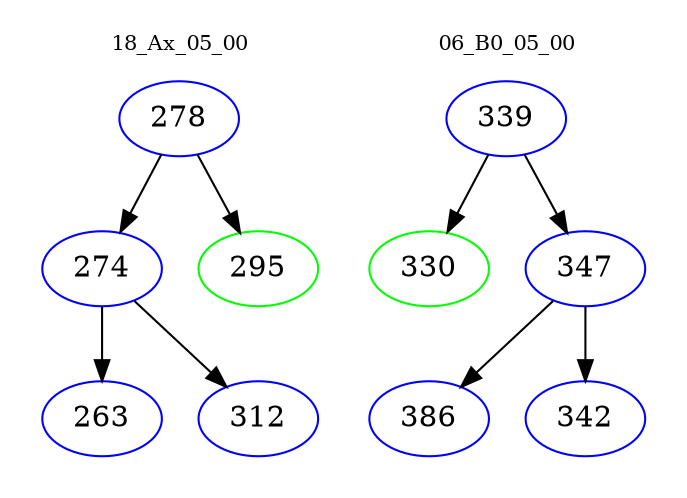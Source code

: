 digraph{
subgraph cluster_0 {
color = white
label = "18_Ax_05_00";
fontsize=10;
T0_278 [label="278", color="blue"]
T0_278 -> T0_274 [color="black"]
T0_274 [label="274", color="blue"]
T0_274 -> T0_263 [color="black"]
T0_263 [label="263", color="blue"]
T0_274 -> T0_312 [color="black"]
T0_312 [label="312", color="blue"]
T0_278 -> T0_295 [color="black"]
T0_295 [label="295", color="green"]
}
subgraph cluster_1 {
color = white
label = "06_B0_05_00";
fontsize=10;
T1_339 [label="339", color="blue"]
T1_339 -> T1_330 [color="black"]
T1_330 [label="330", color="green"]
T1_339 -> T1_347 [color="black"]
T1_347 [label="347", color="blue"]
T1_347 -> T1_386 [color="black"]
T1_386 [label="386", color="blue"]
T1_347 -> T1_342 [color="black"]
T1_342 [label="342", color="blue"]
}
}
